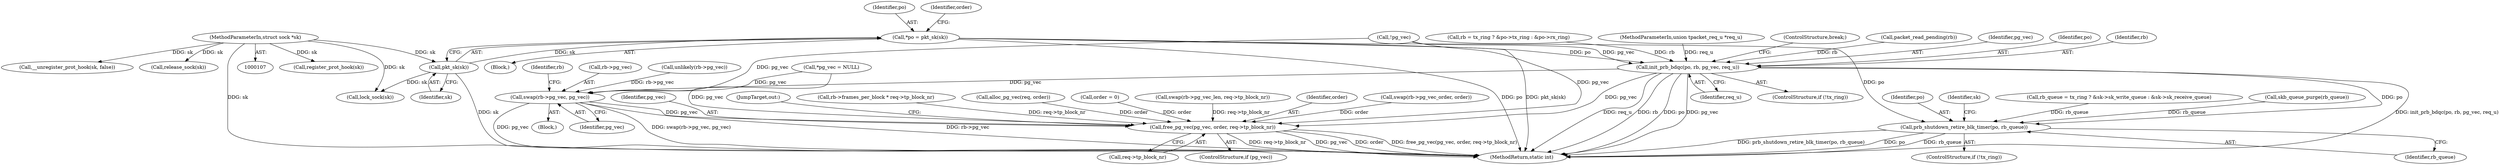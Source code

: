 digraph "0_linux_84ac7260236a49c79eede91617700174c2c19b0c@pointer" {
"1000118" [label="(Call,*po = pkt_sk(sk))"];
"1000120" [label="(Call,pkt_sk(sk))"];
"1000108" [label="(MethodParameterIn,struct sock *sk)"];
"1000371" [label="(Call,init_prb_bdqc(po, rb, pg_vec, req_u))"];
"1000453" [label="(Call,swap(rb->pg_vec, pg_vec))"];
"1000578" [label="(Call,free_pg_vec(pg_vec, order, req->tp_block_nr))"];
"1000571" [label="(Call,prb_shutdown_retire_blk_timer(po, rb_queue))"];
"1000572" [label="(Identifier,po)"];
"1000444" [label="(Block,)"];
"1000197" [label="(Call,packet_read_pending(rb))"];
"1000374" [label="(Identifier,pg_vec)"];
"1000552" [label="(Call,register_prot_hook(sk))"];
"1000576" [label="(ControlStructure,if (pg_vec))"];
"1000584" [label="(JumpTarget,out:)"];
"1000371" [label="(Call,init_prb_bdqc(po, rb, pg_vec, req_u))"];
"1000331" [label="(Call,rb->frames_per_block * req->tp_block_nr)"];
"1000372" [label="(Identifier,po)"];
"1000416" [label="(Call,__unregister_prot_hook(sk, false))"];
"1000373" [label="(Identifier,rb)"];
"1000157" [label="(Call,rb = tx_ring ? &po->tx_ring : &po->rx_ring)"];
"1000109" [label="(MethodParameterIn,union tpacket_req_u *req_u)"];
"1000210" [label="(Call,unlikely(rb->pg_vec))"];
"1000453" [label="(Call,swap(rb->pg_vec, pg_vec))"];
"1000120" [label="(Call,pkt_sk(sk))"];
"1000574" [label="(Call,release_sock(sk))"];
"1000359" [label="(Call,!pg_vec)"];
"1000119" [label="(Identifier,po)"];
"1000118" [label="(Call,*po = pkt_sk(sk))"];
"1000457" [label="(Identifier,pg_vec)"];
"1000108" [label="(MethodParameterIn,struct sock *sk)"];
"1000575" [label="(Identifier,sk)"];
"1000354" [label="(Call,alloc_pg_vec(req, order))"];
"1000169" [label="(Call,rb_queue = tx_ring ? &sk->sk_write_queue : &sk->sk_receive_queue)"];
"1000391" [label="(Call,lock_sock(sk))"];
"1000460" [label="(Identifier,rb)"];
"1000376" [label="(ControlStructure,break;)"];
"1000124" [label="(Call,order = 0)"];
"1000375" [label="(Identifier,req_u)"];
"1000489" [label="(Call,swap(rb->pg_vec_len, req->tp_block_nr))"];
"1000125" [label="(Identifier,order)"];
"1000573" [label="(Identifier,rb_queue)"];
"1000112" [label="(Block,)"];
"1000580" [label="(Identifier,order)"];
"1000587" [label="(MethodReturn,static int)"];
"1000454" [label="(Call,rb->pg_vec)"];
"1000578" [label="(Call,free_pg_vec(pg_vec, order, req->tp_block_nr))"];
"1000571" [label="(Call,prb_shutdown_retire_blk_timer(po, rb_queue))"];
"1000368" [label="(ControlStructure,if (!tx_ring))"];
"1000114" [label="(Call,*pg_vec = NULL)"];
"1000484" [label="(Call,swap(rb->pg_vec_order, order))"];
"1000581" [label="(Call,req->tp_block_nr)"];
"1000121" [label="(Identifier,sk)"];
"1000579" [label="(Identifier,pg_vec)"];
"1000519" [label="(Call,skb_queue_purge(rb_queue))"];
"1000568" [label="(ControlStructure,if (!tx_ring))"];
"1000118" -> "1000112"  [label="AST: "];
"1000118" -> "1000120"  [label="CFG: "];
"1000119" -> "1000118"  [label="AST: "];
"1000120" -> "1000118"  [label="AST: "];
"1000125" -> "1000118"  [label="CFG: "];
"1000118" -> "1000587"  [label="DDG: pkt_sk(sk)"];
"1000118" -> "1000587"  [label="DDG: po"];
"1000120" -> "1000118"  [label="DDG: sk"];
"1000118" -> "1000371"  [label="DDG: po"];
"1000118" -> "1000571"  [label="DDG: po"];
"1000120" -> "1000121"  [label="CFG: "];
"1000121" -> "1000120"  [label="AST: "];
"1000120" -> "1000587"  [label="DDG: sk"];
"1000108" -> "1000120"  [label="DDG: sk"];
"1000120" -> "1000391"  [label="DDG: sk"];
"1000108" -> "1000107"  [label="AST: "];
"1000108" -> "1000587"  [label="DDG: sk"];
"1000108" -> "1000391"  [label="DDG: sk"];
"1000108" -> "1000416"  [label="DDG: sk"];
"1000108" -> "1000552"  [label="DDG: sk"];
"1000108" -> "1000574"  [label="DDG: sk"];
"1000371" -> "1000368"  [label="AST: "];
"1000371" -> "1000375"  [label="CFG: "];
"1000372" -> "1000371"  [label="AST: "];
"1000373" -> "1000371"  [label="AST: "];
"1000374" -> "1000371"  [label="AST: "];
"1000375" -> "1000371"  [label="AST: "];
"1000376" -> "1000371"  [label="CFG: "];
"1000371" -> "1000587"  [label="DDG: req_u"];
"1000371" -> "1000587"  [label="DDG: rb"];
"1000371" -> "1000587"  [label="DDG: po"];
"1000371" -> "1000587"  [label="DDG: pg_vec"];
"1000371" -> "1000587"  [label="DDG: init_prb_bdqc(po, rb, pg_vec, req_u)"];
"1000157" -> "1000371"  [label="DDG: rb"];
"1000197" -> "1000371"  [label="DDG: rb"];
"1000359" -> "1000371"  [label="DDG: pg_vec"];
"1000109" -> "1000371"  [label="DDG: req_u"];
"1000371" -> "1000453"  [label="DDG: pg_vec"];
"1000371" -> "1000571"  [label="DDG: po"];
"1000371" -> "1000578"  [label="DDG: pg_vec"];
"1000453" -> "1000444"  [label="AST: "];
"1000453" -> "1000457"  [label="CFG: "];
"1000454" -> "1000453"  [label="AST: "];
"1000457" -> "1000453"  [label="AST: "];
"1000460" -> "1000453"  [label="CFG: "];
"1000453" -> "1000587"  [label="DDG: pg_vec"];
"1000453" -> "1000587"  [label="DDG: swap(rb->pg_vec, pg_vec)"];
"1000453" -> "1000587"  [label="DDG: rb->pg_vec"];
"1000210" -> "1000453"  [label="DDG: rb->pg_vec"];
"1000114" -> "1000453"  [label="DDG: pg_vec"];
"1000359" -> "1000453"  [label="DDG: pg_vec"];
"1000453" -> "1000578"  [label="DDG: pg_vec"];
"1000578" -> "1000576"  [label="AST: "];
"1000578" -> "1000581"  [label="CFG: "];
"1000579" -> "1000578"  [label="AST: "];
"1000580" -> "1000578"  [label="AST: "];
"1000581" -> "1000578"  [label="AST: "];
"1000584" -> "1000578"  [label="CFG: "];
"1000578" -> "1000587"  [label="DDG: pg_vec"];
"1000578" -> "1000587"  [label="DDG: order"];
"1000578" -> "1000587"  [label="DDG: free_pg_vec(pg_vec, order, req->tp_block_nr)"];
"1000578" -> "1000587"  [label="DDG: req->tp_block_nr"];
"1000114" -> "1000578"  [label="DDG: pg_vec"];
"1000359" -> "1000578"  [label="DDG: pg_vec"];
"1000354" -> "1000578"  [label="DDG: order"];
"1000124" -> "1000578"  [label="DDG: order"];
"1000484" -> "1000578"  [label="DDG: order"];
"1000489" -> "1000578"  [label="DDG: req->tp_block_nr"];
"1000331" -> "1000578"  [label="DDG: req->tp_block_nr"];
"1000571" -> "1000568"  [label="AST: "];
"1000571" -> "1000573"  [label="CFG: "];
"1000572" -> "1000571"  [label="AST: "];
"1000573" -> "1000571"  [label="AST: "];
"1000575" -> "1000571"  [label="CFG: "];
"1000571" -> "1000587"  [label="DDG: prb_shutdown_retire_blk_timer(po, rb_queue)"];
"1000571" -> "1000587"  [label="DDG: po"];
"1000571" -> "1000587"  [label="DDG: rb_queue"];
"1000519" -> "1000571"  [label="DDG: rb_queue"];
"1000169" -> "1000571"  [label="DDG: rb_queue"];
}
